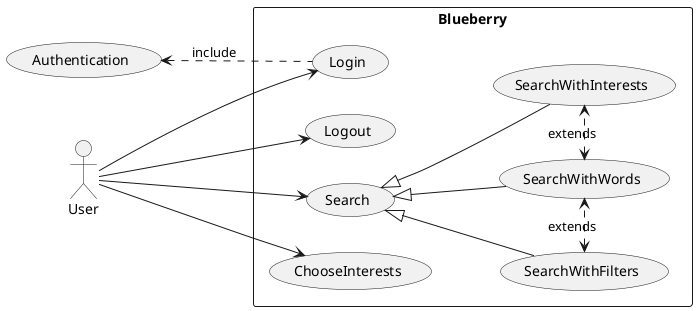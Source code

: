 @startuml
left to right direction
actor "User" as user
rectangle Blueberry {
  usecase "ChooseInterests" as interests
  usecase "Login" as login
  usecase "Logout" as logout
  usecase "Search" as search
  usecase "SearchWithInterests" as searchinterests
  usecase "SearchWithWords" as unfilter
  usecase "SearchWithFilters" as filter
}
usecase "Authentication" as auth

user --> login
user --> logout
user --> interests
login -up.> auth : include

user --> search
search <|-- filter
search <|-- unfilter
search <|-- searchinterests

searchinterests <.left.> unfilter : extends
filter <.> unfilter : extends 

@enduml
